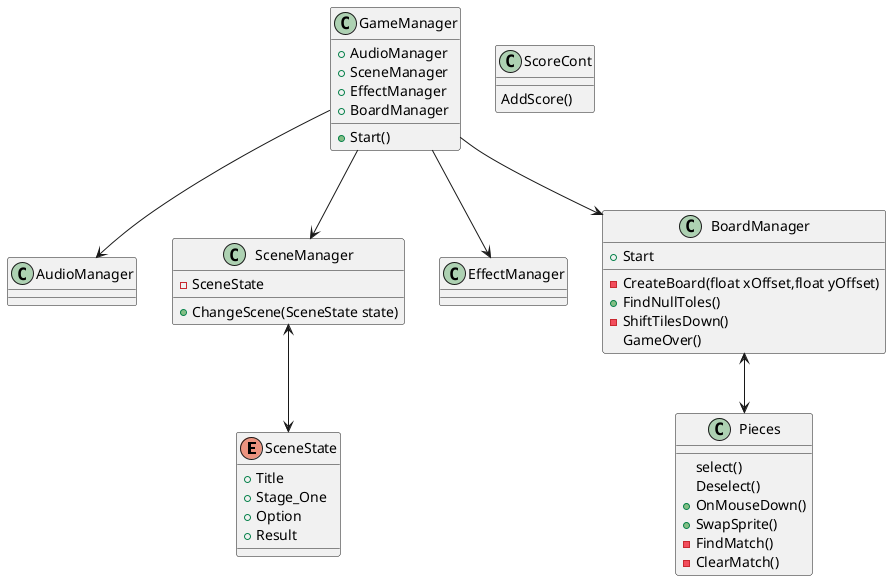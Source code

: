@startuml

enum SceneState{
    +Title
    +Stage_One
    +Option
    +Result
}


class GameManager{
    +AudioManager
    +SceneManager
    +EffectManager
    +BoardManager

    +Start()
}

class AudioManager{

}

class SceneManager{
    -SceneState

    +ChangeScene(SceneState state)
}

class EffectManager{

}

class BoardManager{
    +Start
    -CreateBoard(float xOffset,float yOffset)
    +FindNullToles()
    -ShiftTilesDown()
    GameOver()

}

class Pieces{
    select()
    Deselect()
    +OnMouseDown()
    +SwapSprite()
    -FindMatch()
    -ClearMatch()
}

class ScoreCont{
    AddScore()
}

GameManager --> AudioManager
GameManager --> SceneManager
GameManager --> EffectManager
GameManager --> BoardManager

BoardManager<-->Pieces
SceneManager <--> SceneState

@enduml
